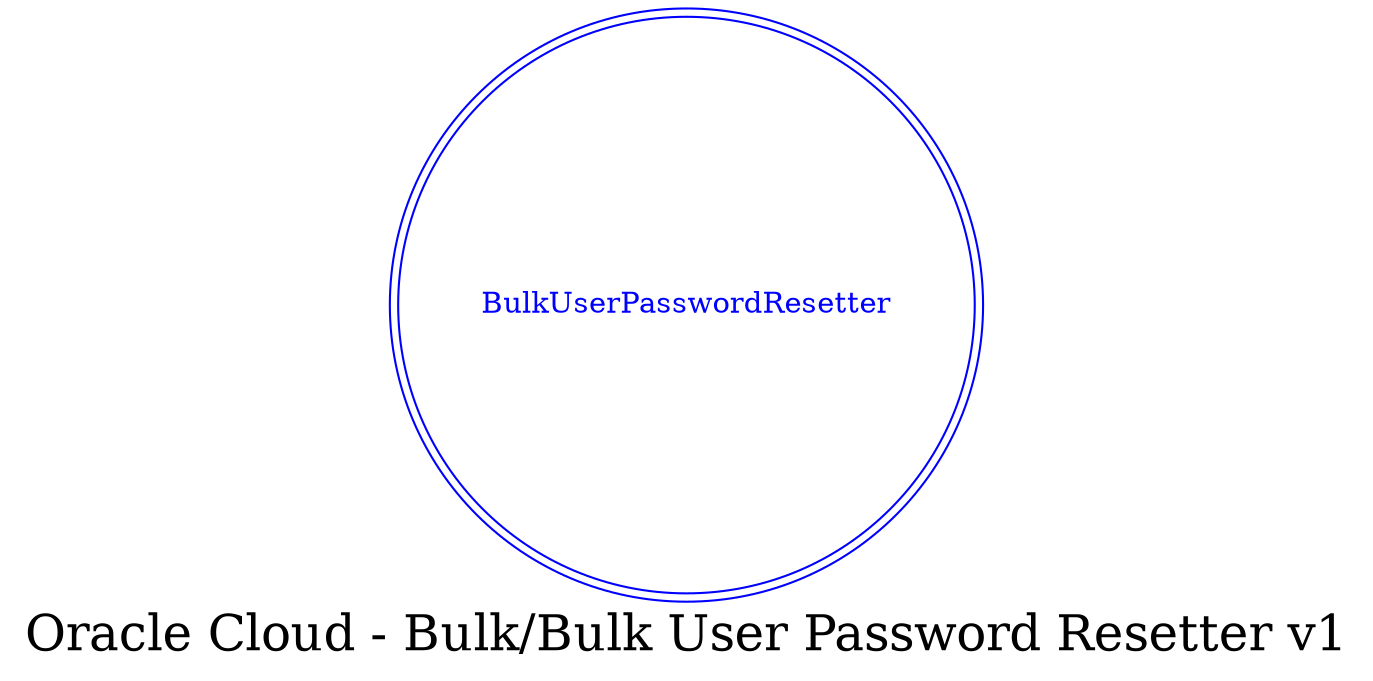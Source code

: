 digraph LexiconGraph {
graph[label="Oracle Cloud - Bulk/Bulk User Password Resetter v1", fontsize=24]
splines=true
"BulkUserPasswordResetter" [color=blue, fontcolor=blue, shape=doublecircle]
}
